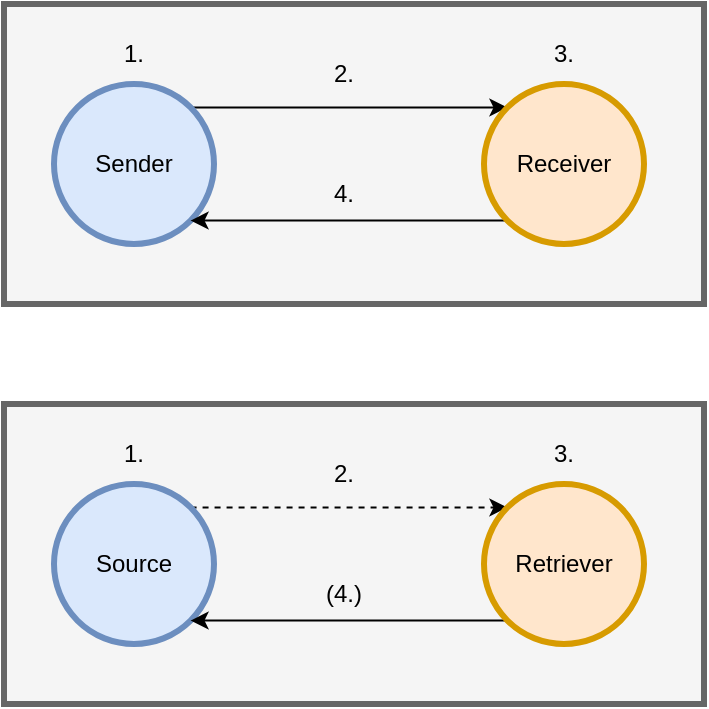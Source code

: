 <mxfile version="15.4.0" type="device" pages="4"><diagram name="synchronous" id="-ELBwsnJxy63Ue8INT8_"><mxGraphModel dx="1106" dy="892" grid="1" gridSize="10" guides="1" tooltips="1" connect="1" arrows="1" fold="1" page="1" pageScale="1" pageWidth="850" pageHeight="1100" math="0" shadow="0"><root><mxCell id="_uJkXudnJUvXGr-XqQqq-0"/><mxCell id="_uJkXudnJUvXGr-XqQqq-1" parent="_uJkXudnJUvXGr-XqQqq-0"/><mxCell id="_uJkXudnJUvXGr-XqQqq-2" value="" style="rounded=0;whiteSpace=wrap;html=1;strokeWidth=3;fillColor=#f5f5f5;strokeColor=#666666;fontColor=#333333;" vertex="1" parent="_uJkXudnJUvXGr-XqQqq-1"><mxGeometry x="120" y="130" width="350" height="150" as="geometry"/></mxCell><mxCell id="bYbtzGGT9t715QJTjdqL-2" style="edgeStyle=none;rounded=0;orthogonalLoop=1;jettySize=auto;html=1;exitX=1;exitY=0;exitDx=0;exitDy=0;entryX=0;entryY=0;entryDx=0;entryDy=0;startArrow=none;startFill=0;" edge="1" parent="_uJkXudnJUvXGr-XqQqq-1" source="_uJkXudnJUvXGr-XqQqq-5" target="_uJkXudnJUvXGr-XqQqq-6"><mxGeometry relative="1" as="geometry"/></mxCell><mxCell id="_uJkXudnJUvXGr-XqQqq-5" value="Sender" style="ellipse;whiteSpace=wrap;html=1;aspect=fixed;strokeWidth=3;fillColor=#dae8fc;strokeColor=#6c8ebf;" vertex="1" parent="_uJkXudnJUvXGr-XqQqq-1"><mxGeometry x="145" y="170" width="80" height="80" as="geometry"/></mxCell><mxCell id="bYbtzGGT9t715QJTjdqL-3" style="edgeStyle=none;rounded=0;orthogonalLoop=1;jettySize=auto;html=1;exitX=0;exitY=1;exitDx=0;exitDy=0;entryX=1;entryY=1;entryDx=0;entryDy=0;startArrow=none;startFill=0;" edge="1" parent="_uJkXudnJUvXGr-XqQqq-1" source="_uJkXudnJUvXGr-XqQqq-6" target="_uJkXudnJUvXGr-XqQqq-5"><mxGeometry relative="1" as="geometry"/></mxCell><mxCell id="_uJkXudnJUvXGr-XqQqq-6" value="Receiver" style="ellipse;whiteSpace=wrap;html=1;aspect=fixed;strokeWidth=3;fillColor=#ffe6cc;strokeColor=#d79b00;" vertex="1" parent="_uJkXudnJUvXGr-XqQqq-1"><mxGeometry x="360" y="170" width="80" height="80" as="geometry"/></mxCell><mxCell id="_uJkXudnJUvXGr-XqQqq-10" value="1." style="text;html=1;strokeColor=none;fillColor=none;align=center;verticalAlign=middle;whiteSpace=wrap;rounded=0;" vertex="1" parent="_uJkXudnJUvXGr-XqQqq-1"><mxGeometry x="155" y="140" width="60" height="30" as="geometry"/></mxCell><mxCell id="_uJkXudnJUvXGr-XqQqq-17" value="2." style="text;html=1;strokeColor=none;fillColor=none;align=center;verticalAlign=middle;whiteSpace=wrap;rounded=0;" vertex="1" parent="_uJkXudnJUvXGr-XqQqq-1"><mxGeometry x="260" y="150" width="60" height="30" as="geometry"/></mxCell><mxCell id="bYbtzGGT9t715QJTjdqL-0" value="3." style="text;html=1;strokeColor=none;fillColor=none;align=center;verticalAlign=middle;whiteSpace=wrap;rounded=0;" vertex="1" parent="_uJkXudnJUvXGr-XqQqq-1"><mxGeometry x="370" y="140" width="60" height="30" as="geometry"/></mxCell><mxCell id="bYbtzGGT9t715QJTjdqL-1" value="4." style="text;html=1;strokeColor=none;fillColor=none;align=center;verticalAlign=middle;whiteSpace=wrap;rounded=0;" vertex="1" parent="_uJkXudnJUvXGr-XqQqq-1"><mxGeometry x="260" y="210" width="60" height="30" as="geometry"/></mxCell><mxCell id="bYbtzGGT9t715QJTjdqL-4" value="" style="rounded=0;whiteSpace=wrap;html=1;strokeWidth=3;fillColor=#f5f5f5;strokeColor=#666666;fontColor=#333333;" vertex="1" parent="_uJkXudnJUvXGr-XqQqq-1"><mxGeometry x="120" y="330" width="350" height="150" as="geometry"/></mxCell><mxCell id="bYbtzGGT9t715QJTjdqL-5" style="edgeStyle=none;rounded=0;orthogonalLoop=1;jettySize=auto;html=1;exitX=1;exitY=0;exitDx=0;exitDy=0;entryX=0;entryY=0;entryDx=0;entryDy=0;startArrow=none;startFill=0;dashed=1;" edge="1" parent="_uJkXudnJUvXGr-XqQqq-1" source="bYbtzGGT9t715QJTjdqL-6" target="bYbtzGGT9t715QJTjdqL-8"><mxGeometry relative="1" as="geometry"/></mxCell><mxCell id="bYbtzGGT9t715QJTjdqL-6" value="Source" style="ellipse;whiteSpace=wrap;html=1;aspect=fixed;strokeWidth=3;fillColor=#dae8fc;strokeColor=#6c8ebf;" vertex="1" parent="_uJkXudnJUvXGr-XqQqq-1"><mxGeometry x="145" y="370" width="80" height="80" as="geometry"/></mxCell><mxCell id="bYbtzGGT9t715QJTjdqL-7" style="edgeStyle=none;rounded=0;orthogonalLoop=1;jettySize=auto;html=1;exitX=0;exitY=1;exitDx=0;exitDy=0;entryX=1;entryY=1;entryDx=0;entryDy=0;startArrow=none;startFill=0;" edge="1" parent="_uJkXudnJUvXGr-XqQqq-1" source="bYbtzGGT9t715QJTjdqL-8" target="bYbtzGGT9t715QJTjdqL-6"><mxGeometry relative="1" as="geometry"/></mxCell><mxCell id="bYbtzGGT9t715QJTjdqL-8" value="Retriever" style="ellipse;whiteSpace=wrap;html=1;aspect=fixed;strokeWidth=3;fillColor=#ffe6cc;strokeColor=#d79b00;" vertex="1" parent="_uJkXudnJUvXGr-XqQqq-1"><mxGeometry x="360" y="370" width="80" height="80" as="geometry"/></mxCell><mxCell id="bYbtzGGT9t715QJTjdqL-9" value="1." style="text;html=1;strokeColor=none;fillColor=none;align=center;verticalAlign=middle;whiteSpace=wrap;rounded=0;" vertex="1" parent="_uJkXudnJUvXGr-XqQqq-1"><mxGeometry x="155" y="340" width="60" height="30" as="geometry"/></mxCell><mxCell id="bYbtzGGT9t715QJTjdqL-10" value="2." style="text;html=1;strokeColor=none;fillColor=none;align=center;verticalAlign=middle;whiteSpace=wrap;rounded=0;" vertex="1" parent="_uJkXudnJUvXGr-XqQqq-1"><mxGeometry x="260" y="350" width="60" height="30" as="geometry"/></mxCell><mxCell id="bYbtzGGT9t715QJTjdqL-11" value="3." style="text;html=1;strokeColor=none;fillColor=none;align=center;verticalAlign=middle;whiteSpace=wrap;rounded=0;" vertex="1" parent="_uJkXudnJUvXGr-XqQqq-1"><mxGeometry x="370" y="340" width="60" height="30" as="geometry"/></mxCell><mxCell id="bYbtzGGT9t715QJTjdqL-12" value="(4.)" style="text;html=1;strokeColor=none;fillColor=none;align=center;verticalAlign=middle;whiteSpace=wrap;rounded=0;" vertex="1" parent="_uJkXudnJUvXGr-XqQqq-1"><mxGeometry x="260" y="410" width="60" height="30" as="geometry"/></mxCell></root></mxGraphModel></diagram><diagram id="oEAUfjoMwTr1hr9Bj5im" name="in-logging"><mxGraphModel dx="1106" dy="892" grid="1" gridSize="10" guides="1" tooltips="1" connect="1" arrows="1" fold="1" page="1" pageScale="1" pageWidth="850" pageHeight="1100" math="0" shadow="0"><root><mxCell id="81fbWT3wRxBENsoweDLF-0"/><mxCell id="81fbWT3wRxBENsoweDLF-1" parent="81fbWT3wRxBENsoweDLF-0"/><mxCell id="Bv5Nj0o2SG38YtKDZwqL-0" value="" style="rounded=0;whiteSpace=wrap;html=1;strokeWidth=3;fillColor=#f5f5f5;strokeColor=#666666;fontColor=#333333;" parent="81fbWT3wRxBENsoweDLF-1" vertex="1"><mxGeometry x="120" y="130" width="580" height="430" as="geometry"/></mxCell><mxCell id="Ndf4HqUG_I-ll6Bla0ok-5" style="edgeStyle=none;rounded=0;orthogonalLoop=1;jettySize=auto;html=1;exitX=1;exitY=0.5;exitDx=0;exitDy=0;entryX=0;entryY=0.5;entryDx=0;entryDy=0;startArrow=none;startFill=0;" parent="81fbWT3wRxBENsoweDLF-1" source="Bv5Nj0o2SG38YtKDZwqL-2" target="Bv5Nj0o2SG38YtKDZwqL-9" edge="1"><mxGeometry relative="1" as="geometry"/></mxCell><mxCell id="FQdI66QcYri3EoBHuVOT-0" style="edgeStyle=none;rounded=0;orthogonalLoop=1;jettySize=auto;html=1;exitX=1;exitY=0;exitDx=0;exitDy=0;entryX=0;entryY=0.5;entryDx=0;entryDy=0;entryPerimeter=0;startArrow=none;startFill=0;" parent="81fbWT3wRxBENsoweDLF-1" source="Bv5Nj0o2SG38YtKDZwqL-2" target="Bv5Nj0o2SG38YtKDZwqL-10" edge="1"><mxGeometry relative="1" as="geometry"/></mxCell><mxCell id="Bv5Nj0o2SG38YtKDZwqL-2" value="Gateway" style="ellipse;whiteSpace=wrap;html=1;aspect=fixed;strokeWidth=3;fillColor=#dae8fc;strokeColor=#6c8ebf;" parent="81fbWT3wRxBENsoweDLF-1" vertex="1"><mxGeometry x="150" y="410" width="80" height="80" as="geometry"/></mxCell><mxCell id="Bv5Nj0o2SG38YtKDZwqL-9" value="Message&lt;br&gt;Queue" style="ellipse;whiteSpace=wrap;html=1;aspect=fixed;strokeWidth=3;fillColor=#ffe6cc;strokeColor=#d79b00;" parent="81fbWT3wRxBENsoweDLF-1" vertex="1"><mxGeometry x="580" y="410" width="80" height="80" as="geometry"/></mxCell><mxCell id="Bv5Nj0o2SG38YtKDZwqL-10" value="Central&lt;br&gt;Data Store" style="shape=cylinder3;whiteSpace=wrap;html=1;boundedLbl=1;backgroundOutline=1;size=15;strokeWidth=3;fillColor=#f8cecc;strokeColor=#b85450;" parent="81fbWT3wRxBENsoweDLF-1" vertex="1"><mxGeometry x="372.5" y="210" width="75" height="100" as="geometry"/></mxCell><mxCell id="Bv5Nj0o2SG38YtKDZwqL-12" value="&lt;font style=&quot;font-size: 20px&quot;&gt;Session&lt;/font&gt;" style="text;html=1;strokeColor=none;fillColor=none;align=center;verticalAlign=middle;whiteSpace=wrap;rounded=0;" parent="81fbWT3wRxBENsoweDLF-1" vertex="1"><mxGeometry x="140" y="150" width="90" height="30" as="geometry"/></mxCell><mxCell id="of64g9IFGKNMPTC5MWR7-0" value="1." style="text;html=1;strokeColor=none;fillColor=none;align=center;verticalAlign=middle;whiteSpace=wrap;rounded=0;" parent="81fbWT3wRxBENsoweDLF-1" vertex="1"><mxGeometry x="244" y="320" width="60" height="30" as="geometry"/></mxCell><mxCell id="Ndf4HqUG_I-ll6Bla0ok-6" value="3." style="text;html=1;strokeColor=none;fillColor=none;align=center;verticalAlign=middle;whiteSpace=wrap;rounded=0;" parent="81fbWT3wRxBENsoweDLF-1" vertex="1"><mxGeometry x="380" y="420" width="60" height="30" as="geometry"/></mxCell><mxCell id="rzH6ThZwLizBjibparbq-0" value="" style="group" parent="81fbWT3wRxBENsoweDLF-1" vertex="1" connectable="0"><mxGeometry x="145" y="184" width="159" height="60" as="geometry"/></mxCell><mxCell id="Ndf4HqUG_I-ll6Bla0ok-1" style="edgeStyle=none;rounded=0;orthogonalLoop=1;jettySize=auto;html=1;entryX=0;entryY=0.5;entryDx=0;entryDy=0;dashed=1;startArrow=none;startFill=0;" parent="rzH6ThZwLizBjibparbq-0" edge="1"><mxGeometry as="geometry"><mxPoint y="16" as="sourcePoint"/><mxPoint x="90" y="16" as="targetPoint"/></mxGeometry></mxCell><mxCell id="Ndf4HqUG_I-ll6Bla0ok-2" style="edgeStyle=none;rounded=0;orthogonalLoop=1;jettySize=auto;html=1;entryX=0;entryY=0.5;entryDx=0;entryDy=0;startArrow=none;startFill=0;" parent="rzH6ThZwLizBjibparbq-0" edge="1"><mxGeometry as="geometry"><mxPoint y="46" as="sourcePoint"/><mxPoint x="90" y="46" as="targetPoint"/></mxGeometry></mxCell><mxCell id="Ndf4HqUG_I-ll6Bla0ok-3" value="pull" style="text;html=1;strokeColor=none;fillColor=none;align=center;verticalAlign=middle;whiteSpace=wrap;rounded=0;" parent="rzH6ThZwLizBjibparbq-0" vertex="1"><mxGeometry x="75" width="80" height="30" as="geometry"/></mxCell><mxCell id="Ndf4HqUG_I-ll6Bla0ok-4" value="push" style="text;html=1;strokeColor=none;fillColor=none;align=center;verticalAlign=middle;whiteSpace=wrap;rounded=0;" parent="rzH6ThZwLizBjibparbq-0" vertex="1"><mxGeometry x="79" y="30" width="80" height="30" as="geometry"/></mxCell><mxCell id="QyHAq3AM1i2ZiOJ5jMbt-0" value="2." style="text;html=1;strokeColor=none;fillColor=none;align=center;verticalAlign=middle;whiteSpace=wrap;rounded=0;" vertex="1" parent="81fbWT3wRxBENsoweDLF-1"><mxGeometry x="280" y="350" width="60" height="30" as="geometry"/></mxCell><mxCell id="QyHAq3AM1i2ZiOJ5jMbt-1" value="4." style="text;html=1;strokeColor=none;fillColor=none;align=center;verticalAlign=middle;whiteSpace=wrap;rounded=0;" vertex="1" parent="81fbWT3wRxBENsoweDLF-1"><mxGeometry x="380" y="450" width="60" height="30" as="geometry"/></mxCell></root></mxGraphModel></diagram><diagram id="pmzpbCk4ImKxR-xC06hU" name="session"><mxGraphModel dx="1106" dy="892" grid="1" gridSize="10" guides="1" tooltips="1" connect="1" arrows="1" fold="1" page="1" pageScale="1" pageWidth="850" pageHeight="1100" math="0" shadow="0"><root><mxCell id="0"/><mxCell id="1" parent="0"/><mxCell id="0dI-sLNBmaPEVdqcabug-8" value="" style="rounded=0;whiteSpace=wrap;html=1;strokeWidth=3;fillColor=#f5f5f5;strokeColor=#666666;fontColor=#333333;" parent="1" vertex="1"><mxGeometry x="120" y="130" width="790" height="440" as="geometry"/></mxCell><mxCell id="YLc_tnjkUqqe-OmurB6P-1" style="edgeStyle=none;rounded=0;orthogonalLoop=1;jettySize=auto;html=1;exitX=1;exitY=0;exitDx=0;exitDy=0;entryX=0;entryY=0;entryDx=0;entryDy=0;startArrow=none;startFill=0;dashed=1;" edge="1" parent="1" source="0dI-sLNBmaPEVdqcabug-1" target="0dI-sLNBmaPEVdqcabug-4"><mxGeometry relative="1" as="geometry"/></mxCell><mxCell id="0dI-sLNBmaPEVdqcabug-1" value="Message&lt;br&gt;Queue" style="ellipse;whiteSpace=wrap;html=1;aspect=fixed;strokeWidth=3;fillColor=#ffe6cc;strokeColor=#d79b00;" parent="1" vertex="1"><mxGeometry x="150" y="410" width="80" height="80" as="geometry"/></mxCell><mxCell id="0dI-sLNBmaPEVdqcabug-13" style="edgeStyle=none;rounded=0;orthogonalLoop=1;jettySize=auto;html=1;exitX=1;exitY=0.5;exitDx=0;exitDy=0;entryX=0;entryY=0.5;entryDx=0;entryDy=0;entryPerimeter=0;startArrow=none;startFill=0;" parent="1" source="0dI-sLNBmaPEVdqcabug-3" target="0dI-sLNBmaPEVdqcabug-6" edge="1"><mxGeometry relative="1" as="geometry"/></mxCell><mxCell id="0dI-sLNBmaPEVdqcabug-3" value="Logical&lt;br&gt;Service" style="ellipse;whiteSpace=wrap;html=1;aspect=fixed;strokeWidth=3;fillColor=#dae8fc;strokeColor=#6c8ebf;" parent="1" vertex="1"><mxGeometry x="630" y="410" width="80" height="80" as="geometry"/></mxCell><mxCell id="0dI-sLNBmaPEVdqcabug-16" style="edgeStyle=none;rounded=0;orthogonalLoop=1;jettySize=auto;html=1;exitX=0.5;exitY=0;exitDx=0;exitDy=0;entryX=0.5;entryY=1;entryDx=0;entryDy=0;entryPerimeter=0;startArrow=none;startFill=0;" parent="1" source="0dI-sLNBmaPEVdqcabug-4" target="0dI-sLNBmaPEVdqcabug-5" edge="1"><mxGeometry relative="1" as="geometry"/></mxCell><mxCell id="WhkjLqIpX9AwkWvh_oCe-3" style="edgeStyle=none;rounded=0;orthogonalLoop=1;jettySize=auto;html=1;exitX=1;exitY=0.5;exitDx=0;exitDy=0;entryX=0;entryY=0.5;entryDx=0;entryDy=0;startArrow=none;startFill=0;" edge="1" parent="1" source="0dI-sLNBmaPEVdqcabug-4" target="0dI-sLNBmaPEVdqcabug-3"><mxGeometry relative="1" as="geometry"/></mxCell><mxCell id="YLc_tnjkUqqe-OmurB6P-2" style="edgeStyle=none;rounded=0;orthogonalLoop=1;jettySize=auto;html=1;exitX=0;exitY=1;exitDx=0;exitDy=0;entryX=1;entryY=1;entryDx=0;entryDy=0;startArrow=none;startFill=0;" edge="1" parent="1" source="0dI-sLNBmaPEVdqcabug-4" target="0dI-sLNBmaPEVdqcabug-1"><mxGeometry relative="1" as="geometry"/></mxCell><mxCell id="0dI-sLNBmaPEVdqcabug-4" value="Coordinator" style="ellipse;whiteSpace=wrap;html=1;aspect=fixed;strokeWidth=3;fillColor=#fff2cc;strokeColor=#d6b656;" parent="1" vertex="1"><mxGeometry x="390" y="410" width="80" height="80" as="geometry"/></mxCell><mxCell id="0dI-sLNBmaPEVdqcabug-5" value="Central&lt;br&gt;Data Store" style="shape=cylinder3;whiteSpace=wrap;html=1;boundedLbl=1;backgroundOutline=1;size=15;strokeWidth=3;fillColor=#f8cecc;strokeColor=#b85450;" parent="1" vertex="1"><mxGeometry x="392.5" y="210" width="75" height="100" as="geometry"/></mxCell><mxCell id="0dI-sLNBmaPEVdqcabug-6" value="Local&lt;br&gt;Database" style="shape=cylinder3;whiteSpace=wrap;html=1;boundedLbl=1;backgroundOutline=1;size=15;strokeWidth=3;fillColor=#d5e8d4;strokeColor=#82b366;" parent="1" vertex="1"><mxGeometry x="800" y="410" width="60" height="80" as="geometry"/></mxCell><mxCell id="0dI-sLNBmaPEVdqcabug-9" value="&lt;font style=&quot;font-size: 20px&quot;&gt;Session&lt;/font&gt;" style="text;html=1;strokeColor=none;fillColor=none;align=center;verticalAlign=middle;whiteSpace=wrap;rounded=0;" parent="1" vertex="1"><mxGeometry x="140" y="150" width="90" height="30" as="geometry"/></mxCell><mxCell id="OVHbpwVknCxH5v_NHrds-1" value="1." style="text;html=1;strokeColor=none;fillColor=none;align=center;verticalAlign=middle;whiteSpace=wrap;rounded=0;" parent="1" vertex="1"><mxGeometry x="270" y="390" width="60" height="30" as="geometry"/></mxCell><mxCell id="OVHbpwVknCxH5v_NHrds-2" value="2." style="text;html=1;strokeColor=none;fillColor=none;align=center;verticalAlign=middle;whiteSpace=wrap;rounded=0;" parent="1" vertex="1"><mxGeometry x="390" y="320" width="60" height="30" as="geometry"/></mxCell><mxCell id="VWlB4KieIZ9OXGgSDKhq-1" value="" style="group" parent="1" vertex="1" connectable="0"><mxGeometry x="145" y="184" width="159" height="60" as="geometry"/></mxCell><mxCell id="VWlB4KieIZ9OXGgSDKhq-2" style="edgeStyle=none;rounded=0;orthogonalLoop=1;jettySize=auto;html=1;entryX=0;entryY=0.5;entryDx=0;entryDy=0;dashed=1;startArrow=none;startFill=0;" parent="VWlB4KieIZ9OXGgSDKhq-1" edge="1"><mxGeometry as="geometry"><mxPoint y="16" as="sourcePoint"/><mxPoint x="90" y="16" as="targetPoint"/></mxGeometry></mxCell><mxCell id="VWlB4KieIZ9OXGgSDKhq-3" style="edgeStyle=none;rounded=0;orthogonalLoop=1;jettySize=auto;html=1;entryX=0;entryY=0.5;entryDx=0;entryDy=0;startArrow=none;startFill=0;" parent="VWlB4KieIZ9OXGgSDKhq-1" edge="1"><mxGeometry as="geometry"><mxPoint y="46" as="sourcePoint"/><mxPoint x="90" y="46" as="targetPoint"/></mxGeometry></mxCell><mxCell id="VWlB4KieIZ9OXGgSDKhq-4" value="pull" style="text;html=1;strokeColor=none;fillColor=none;align=center;verticalAlign=middle;whiteSpace=wrap;rounded=0;" parent="VWlB4KieIZ9OXGgSDKhq-1" vertex="1"><mxGeometry x="75" width="80" height="30" as="geometry"/></mxCell><mxCell id="VWlB4KieIZ9OXGgSDKhq-5" value="push" style="text;html=1;strokeColor=none;fillColor=none;align=center;verticalAlign=middle;whiteSpace=wrap;rounded=0;" parent="VWlB4KieIZ9OXGgSDKhq-1" vertex="1"><mxGeometry x="79" y="30" width="80" height="30" as="geometry"/></mxCell><mxCell id="KRHn02i7slWCJizw8huA-1" value="4." style="text;html=1;strokeColor=none;fillColor=none;align=center;verticalAlign=middle;whiteSpace=wrap;rounded=0;" parent="1" vertex="1"><mxGeometry x="520" y="420" width="60" height="30" as="geometry"/></mxCell><mxCell id="KRHn02i7slWCJizw8huA-2" value="5." style="text;html=1;strokeColor=none;fillColor=none;align=center;verticalAlign=middle;whiteSpace=wrap;rounded=0;" parent="1" vertex="1"><mxGeometry x="720" y="420" width="60" height="30" as="geometry"/></mxCell><mxCell id="KRHn02i7slWCJizw8huA-3" value="7." style="text;html=1;strokeColor=none;fillColor=none;align=center;verticalAlign=middle;whiteSpace=wrap;rounded=0;" parent="1" vertex="1"><mxGeometry x="520" y="450" width="60" height="30" as="geometry"/></mxCell><mxCell id="KRHn02i7slWCJizw8huA-5" value="" style="rounded=0;whiteSpace=wrap;html=1;strokeWidth=1;fillColor=none;dashed=1;" parent="1" vertex="1"><mxGeometry x="140" y="390" width="350" height="120" as="geometry"/></mxCell><mxCell id="KRHn02i7slWCJizw8huA-6" value="Message&lt;br&gt;Broker" style="text;html=1;strokeColor=none;fillColor=none;align=center;verticalAlign=middle;whiteSpace=wrap;rounded=0;" parent="1" vertex="1"><mxGeometry x="270" y="350" width="60" height="30" as="geometry"/></mxCell><mxCell id="WhkjLqIpX9AwkWvh_oCe-2" value="10." style="text;html=1;strokeColor=none;fillColor=none;align=center;verticalAlign=middle;whiteSpace=wrap;rounded=0;" vertex="1" parent="1"><mxGeometry x="270" y="480" width="60" height="30" as="geometry"/></mxCell><mxCell id="k0sDm_ytM7fkPdpaf501-1" value="3." style="text;html=1;strokeColor=none;fillColor=none;align=center;verticalAlign=middle;whiteSpace=wrap;rounded=0;" vertex="1" parent="1"><mxGeometry x="420" y="320" width="60" height="30" as="geometry"/></mxCell><mxCell id="k0sDm_ytM7fkPdpaf501-2" value="6." style="text;html=1;strokeColor=none;fillColor=none;align=center;verticalAlign=middle;whiteSpace=wrap;rounded=0;" vertex="1" parent="1"><mxGeometry x="720" y="450" width="60" height="30" as="geometry"/></mxCell><mxCell id="9rMALeDjk4Q5k1HrQ9QL-1" value="8." style="text;html=1;strokeColor=none;fillColor=none;align=center;verticalAlign=middle;whiteSpace=wrap;rounded=0;" vertex="1" parent="1"><mxGeometry x="390" y="350" width="60" height="30" as="geometry"/></mxCell><mxCell id="9rMALeDjk4Q5k1HrQ9QL-2" value="9." style="text;html=1;strokeColor=none;fillColor=none;align=center;verticalAlign=middle;whiteSpace=wrap;rounded=0;" vertex="1" parent="1"><mxGeometry x="420" y="350" width="60" height="30" as="geometry"/></mxCell></root></mxGraphModel></diagram><diagram id="e9a8xvrpyXB7Xu0uEBsC" name="ending"><mxGraphModel dx="1106" dy="892" grid="1" gridSize="10" guides="1" tooltips="1" connect="1" arrows="1" fold="1" page="1" pageScale="1" pageWidth="850" pageHeight="1100" math="0" shadow="0"><root><mxCell id="suwKinePUjQjTEXBZo82-0"/><mxCell id="suwKinePUjQjTEXBZo82-1" parent="suwKinePUjQjTEXBZo82-0"/><mxCell id="G2vy4NlLvi1EbFiSpHNw-0" value="" style="rounded=0;whiteSpace=wrap;html=1;strokeWidth=3;fillColor=#f5f5f5;strokeColor=#666666;fontColor=#333333;" parent="suwKinePUjQjTEXBZo82-1" vertex="1"><mxGeometry x="120" y="130" width="550" height="420" as="geometry"/></mxCell><mxCell id="ekyAt_QdjB94CQ9DXIcr-1" style="edgeStyle=none;rounded=0;orthogonalLoop=1;jettySize=auto;html=1;exitX=1;exitY=0;exitDx=0;exitDy=0;entryX=0;entryY=0;entryDx=0;entryDy=0;dashed=1;startArrow=none;startFill=0;" edge="1" parent="suwKinePUjQjTEXBZo82-1" source="G2vy4NlLvi1EbFiSpHNw-2" target="G2vy4NlLvi1EbFiSpHNw-9"><mxGeometry relative="1" as="geometry"/></mxCell><mxCell id="G2vy4NlLvi1EbFiSpHNw-2" value="Message&lt;br&gt;Queue" style="ellipse;whiteSpace=wrap;html=1;aspect=fixed;strokeWidth=3;fillColor=#ffe6cc;strokeColor=#d79b00;" parent="suwKinePUjQjTEXBZo82-1" vertex="1"><mxGeometry x="150" y="410" width="80" height="80" as="geometry"/></mxCell><mxCell id="G2vy4NlLvi1EbFiSpHNw-8" style="edgeStyle=none;rounded=0;orthogonalLoop=1;jettySize=auto;html=1;exitX=0.5;exitY=0;exitDx=0;exitDy=0;entryX=0.5;entryY=1;entryDx=0;entryDy=0;entryPerimeter=0;startArrow=none;startFill=0;" parent="suwKinePUjQjTEXBZo82-1" source="G2vy4NlLvi1EbFiSpHNw-9" target="G2vy4NlLvi1EbFiSpHNw-10" edge="1"><mxGeometry relative="1" as="geometry"/></mxCell><mxCell id="ekyAt_QdjB94CQ9DXIcr-2" style="edgeStyle=none;rounded=0;orthogonalLoop=1;jettySize=auto;html=1;exitX=0;exitY=1;exitDx=0;exitDy=0;entryX=1;entryY=1;entryDx=0;entryDy=0;startArrow=none;startFill=0;" edge="1" parent="suwKinePUjQjTEXBZo82-1" source="G2vy4NlLvi1EbFiSpHNw-9" target="G2vy4NlLvi1EbFiSpHNw-2"><mxGeometry relative="1" as="geometry"/></mxCell><mxCell id="G2vy4NlLvi1EbFiSpHNw-9" value="Coordinator" style="ellipse;whiteSpace=wrap;html=1;aspect=fixed;strokeWidth=3;fillColor=#fff2cc;strokeColor=#d6b656;" parent="suwKinePUjQjTEXBZo82-1" vertex="1"><mxGeometry x="510" y="410" width="80" height="80" as="geometry"/></mxCell><mxCell id="G2vy4NlLvi1EbFiSpHNw-10" value="Central&lt;br&gt;Data Store" style="shape=cylinder3;whiteSpace=wrap;html=1;boundedLbl=1;backgroundOutline=1;size=15;strokeWidth=3;fillColor=#f8cecc;strokeColor=#b85450;" parent="suwKinePUjQjTEXBZo82-1" vertex="1"><mxGeometry x="350" y="200" width="75" height="100" as="geometry"/></mxCell><mxCell id="G2vy4NlLvi1EbFiSpHNw-12" value="&lt;font style=&quot;font-size: 20px&quot;&gt;Session&lt;/font&gt;" style="text;html=1;strokeColor=none;fillColor=none;align=center;verticalAlign=middle;whiteSpace=wrap;rounded=0;" parent="suwKinePUjQjTEXBZo82-1" vertex="1"><mxGeometry x="140" y="150" width="90" height="30" as="geometry"/></mxCell><mxCell id="G2vy4NlLvi1EbFiSpHNw-13" value="1." style="text;html=1;strokeColor=none;fillColor=none;align=center;verticalAlign=middle;whiteSpace=wrap;rounded=0;" parent="suwKinePUjQjTEXBZo82-1" vertex="1"><mxGeometry x="330" y="390" width="60" height="30" as="geometry"/></mxCell><mxCell id="G2vy4NlLvi1EbFiSpHNw-14" value="3." style="text;html=1;strokeColor=none;fillColor=none;align=center;verticalAlign=middle;whiteSpace=wrap;rounded=0;" parent="suwKinePUjQjTEXBZo82-1" vertex="1"><mxGeometry x="451" y="330" width="60" height="30" as="geometry"/></mxCell><mxCell id="G2vy4NlLvi1EbFiSpHNw-15" value="" style="group" parent="suwKinePUjQjTEXBZo82-1" vertex="1" connectable="0"><mxGeometry x="145" y="184" width="159" height="60" as="geometry"/></mxCell><mxCell id="G2vy4NlLvi1EbFiSpHNw-16" style="edgeStyle=none;rounded=0;orthogonalLoop=1;jettySize=auto;html=1;entryX=0;entryY=0.5;entryDx=0;entryDy=0;dashed=1;startArrow=none;startFill=0;" parent="G2vy4NlLvi1EbFiSpHNw-15" edge="1"><mxGeometry as="geometry"><mxPoint y="16" as="sourcePoint"/><mxPoint x="90" y="16" as="targetPoint"/></mxGeometry></mxCell><mxCell id="G2vy4NlLvi1EbFiSpHNw-17" style="edgeStyle=none;rounded=0;orthogonalLoop=1;jettySize=auto;html=1;entryX=0;entryY=0.5;entryDx=0;entryDy=0;startArrow=none;startFill=0;" parent="G2vy4NlLvi1EbFiSpHNw-15" edge="1"><mxGeometry as="geometry"><mxPoint y="46" as="sourcePoint"/><mxPoint x="90" y="46" as="targetPoint"/></mxGeometry></mxCell><mxCell id="G2vy4NlLvi1EbFiSpHNw-18" value="pull" style="text;html=1;strokeColor=none;fillColor=none;align=center;verticalAlign=middle;whiteSpace=wrap;rounded=0;" parent="G2vy4NlLvi1EbFiSpHNw-15" vertex="1"><mxGeometry x="75" width="80" height="30" as="geometry"/></mxCell><mxCell id="G2vy4NlLvi1EbFiSpHNw-19" value="push" style="text;html=1;strokeColor=none;fillColor=none;align=center;verticalAlign=middle;whiteSpace=wrap;rounded=0;" parent="G2vy4NlLvi1EbFiSpHNw-15" vertex="1"><mxGeometry x="79" y="30" width="80" height="30" as="geometry"/></mxCell><mxCell id="Hf657rHSi0KEan1Ukp7R-0" value="4." style="text;html=1;strokeColor=none;fillColor=none;align=center;verticalAlign=middle;whiteSpace=wrap;rounded=0;" vertex="1" parent="suwKinePUjQjTEXBZo82-1"><mxGeometry x="330" y="477" width="60" height="30" as="geometry"/></mxCell><mxCell id="Hf657rHSi0KEan1Ukp7R-1" value="2." style="text;html=1;strokeColor=none;fillColor=none;align=center;verticalAlign=middle;whiteSpace=wrap;rounded=0;" vertex="1" parent="suwKinePUjQjTEXBZo82-1"><mxGeometry x="434" y="350" width="60" height="30" as="geometry"/></mxCell></root></mxGraphModel></diagram></mxfile>